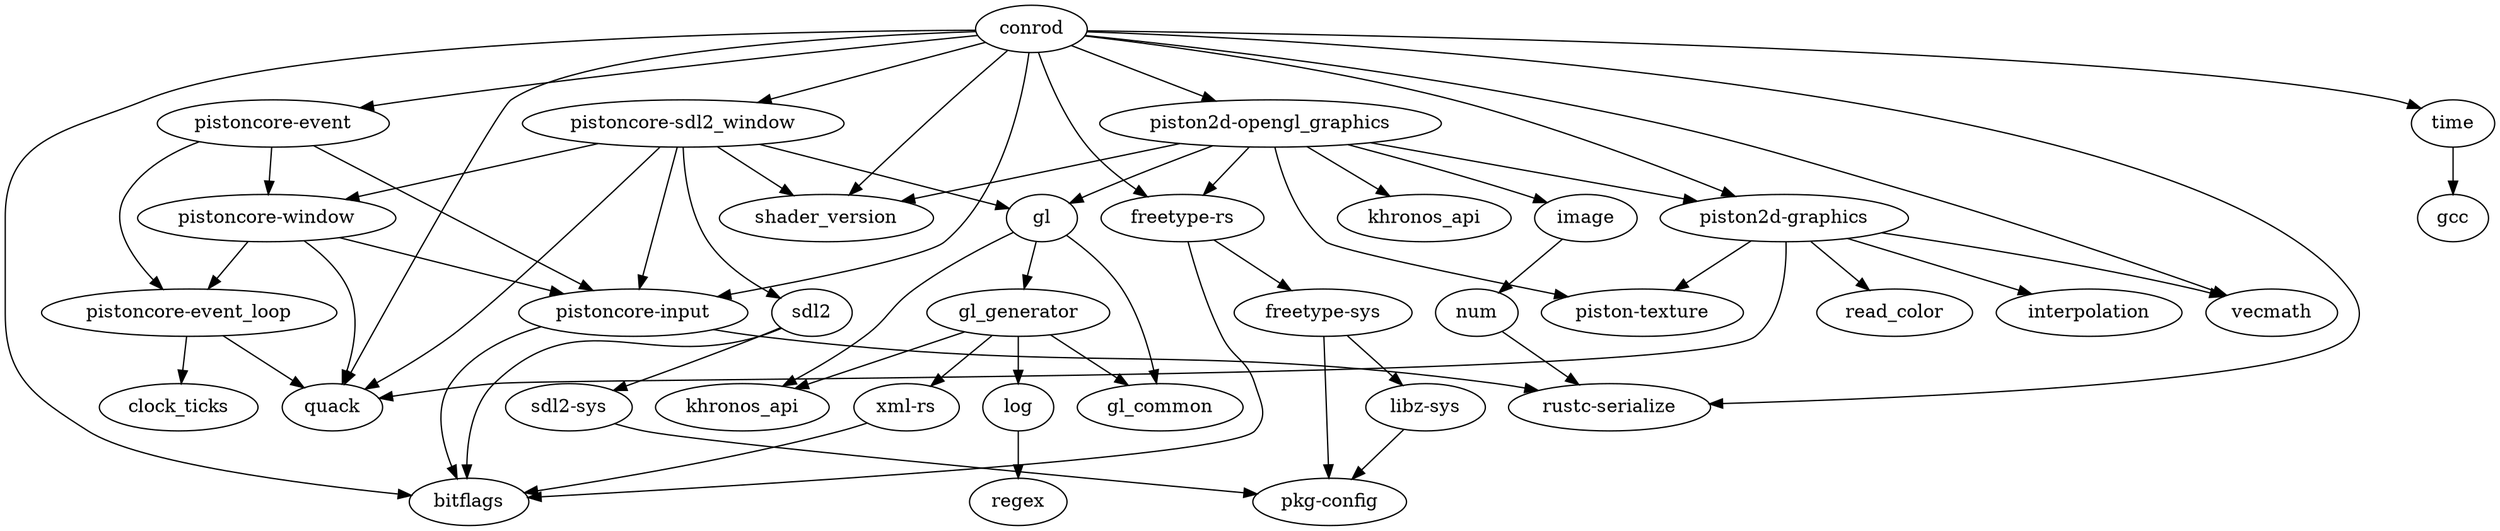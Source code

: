 digraph conrod {
    N0[label="conrod"];
    N1[label="pistoncore-sdl2_window"];
    N2[label="pistoncore-window"];
    N3[label="shader_version"];
    N4[label="pistoncore-input"];
    N5[label="gl"];
    N6[label="quack"];
    N7[label="sdl2"];
    N8[label="gl_generator"];
    N9[label="gl_common"];
    N10[label="xml-rs"];
    N11[label="khronos_api"];
    N12[label="log"];
    N13[label="freetype-rs"];
    N14[label="bitflags"];
    N15[label="freetype-sys"];
    N16[label="read_color"];
    N17[label="interpolation"];
    N18[label="vecmath"];
    N19[label="time"];
    N20[label="pistoncore-event"];
    N21[label="piston2d-opengl_graphics"];
    N22[label="rustc-serialize"];
    N23[label="piston2d-graphics"];
    N24[label="image"];
    N25[label="num"];
    N26[label="khronos_api"];
    N27[label="regex"];
    N28[label="pkg-config"];
    N29[label="sdl2-sys"];
    N30[label="piston-texture"];
    N31[label="libz-sys"];
    N32[label="clock_ticks"];
    N33[label="pistoncore-event_loop"];
    N34[label="gcc"];
    N1 -> N2[label=""];
    N1 -> N3[label=""];
    N1 -> N4[label=""];
    N1 -> N5[label=""];
    N1 -> N6[label=""];
    N1 -> N7[label=""];
    N8 -> N9[label=""];
    N8 -> N10[label=""];
    N8 -> N11[label=""];
    N8 -> N12[label=""];
    N13 -> N14[label=""];
    N13 -> N15[label=""];
    N0 -> N13[label=""];
    N0 -> N18[label=""];
    N0 -> N19[label=""];
    N0 -> N14[label=""];
    N0 -> N20[label=""];
    N0 -> N4[label=""];
    N0 -> N21[label=""];
    N0 -> N1[label=""];
    N0 -> N6[label=""];
    N0 -> N3[label=""];
    N0 -> N22[label=""];
    N0 -> N23[label=""];
    N5 -> N9[label=""];
    N5 -> N8[label=""];
    N5 -> N11[label=""];
    N4 -> N22[label=""];
    N4 -> N14[label=""];
    N24 -> N25[label=""];
    N12 -> N27[label=""];
    N7 -> N29[label=""];
    N7 -> N14[label=""];
    N15 -> N28[label=""];
    N15 -> N31[label=""];
    N23 -> N18[label=""];
    N23 -> N17[label=""];
    N23 -> N6[label=""];
    N23 -> N16[label=""];
    N23 -> N30[label=""];
    N25 -> N22[label=""];
    N21 -> N5[label=""];
    N21 -> N30[label=""];
    N21 -> N3[label=""];
    N21 -> N24[label=""];
    N21 -> N13[label=""];
    N21 -> N23[label=""];
    N21 -> N26[label=""];
    N31 -> N28[label=""];
    N20 -> N2[label=""];
    N20 -> N33[label=""];
    N20 -> N4[label=""];
    N10 -> N14[label=""];
    N19 -> N34[label=""];
    N2 -> N33[label=""];
    N2 -> N4[label=""];
    N2 -> N6[label=""];
    N29 -> N28[label=""];
    N33 -> N6[label=""];
    N33 -> N32[label=""];
}
